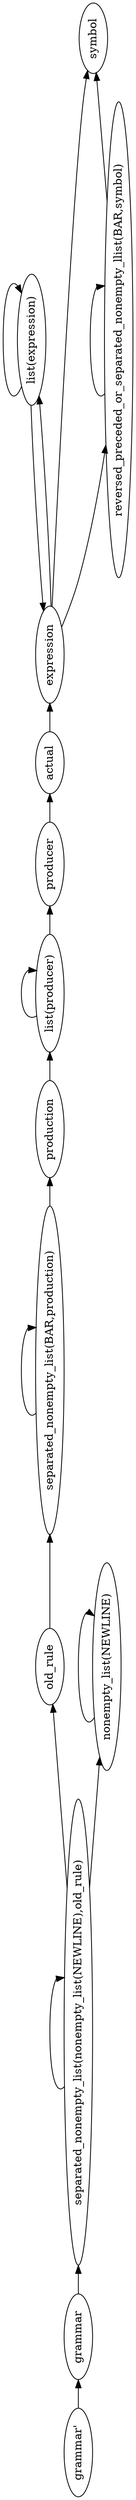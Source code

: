 digraph G {
orientation = landscape;
rankdir = LR;
ratio = compress;
nt0 [ label="grammar'" ] ;
nt1 [ label="symbol" ] ;
nt2 [ label="separated_nonempty_list(nonempty_list(NEWLINE),old_rule)" ] ;
nt3 [ label="separated_nonempty_list(BAR,production)" ] ;
nt4 [ label="reversed_preceded_or_separated_nonempty_llist(BAR,symbol)" ] ;
nt5 [ label="production" ] ;
nt6 [ label="producer" ] ;
nt7 [ label="old_rule" ] ;
nt8 [ label="nonempty_list(NEWLINE)" ] ;
nt9 [ label="list(producer)" ] ;
nt10 [ label="list(expression)" ] ;
nt11 [ label="grammar" ] ;
nt12 [ label="expression" ] ;
nt13 [ label="actual" ] ;
nt0 -> nt11 [ label="" ] ;
nt2 -> nt2 [ label="" ] ;
nt2 -> nt7 [ label="" ] ;
nt2 -> nt8 [ label="" ] ;
nt3 -> nt3 [ label="" ] ;
nt3 -> nt5 [ label="" ] ;
nt4 -> nt1 [ label="" ] ;
nt4 -> nt4 [ label="" ] ;
nt5 -> nt9 [ label="" ] ;
nt6 -> nt13 [ label="" ] ;
nt7 -> nt3 [ label="" ] ;
nt8 -> nt8 [ label="" ] ;
nt9 -> nt6 [ label="" ] ;
nt9 -> nt9 [ label="" ] ;
nt10 -> nt10 [ label="" ] ;
nt10 -> nt12 [ label="" ] ;
nt11 -> nt2 [ label="" ] ;
nt12 -> nt1 [ label="" ] ;
nt12 -> nt4 [ label="" ] ;
nt12 -> nt10 [ label="" ] ;
nt13 -> nt12 [ label="" ] ;

}
